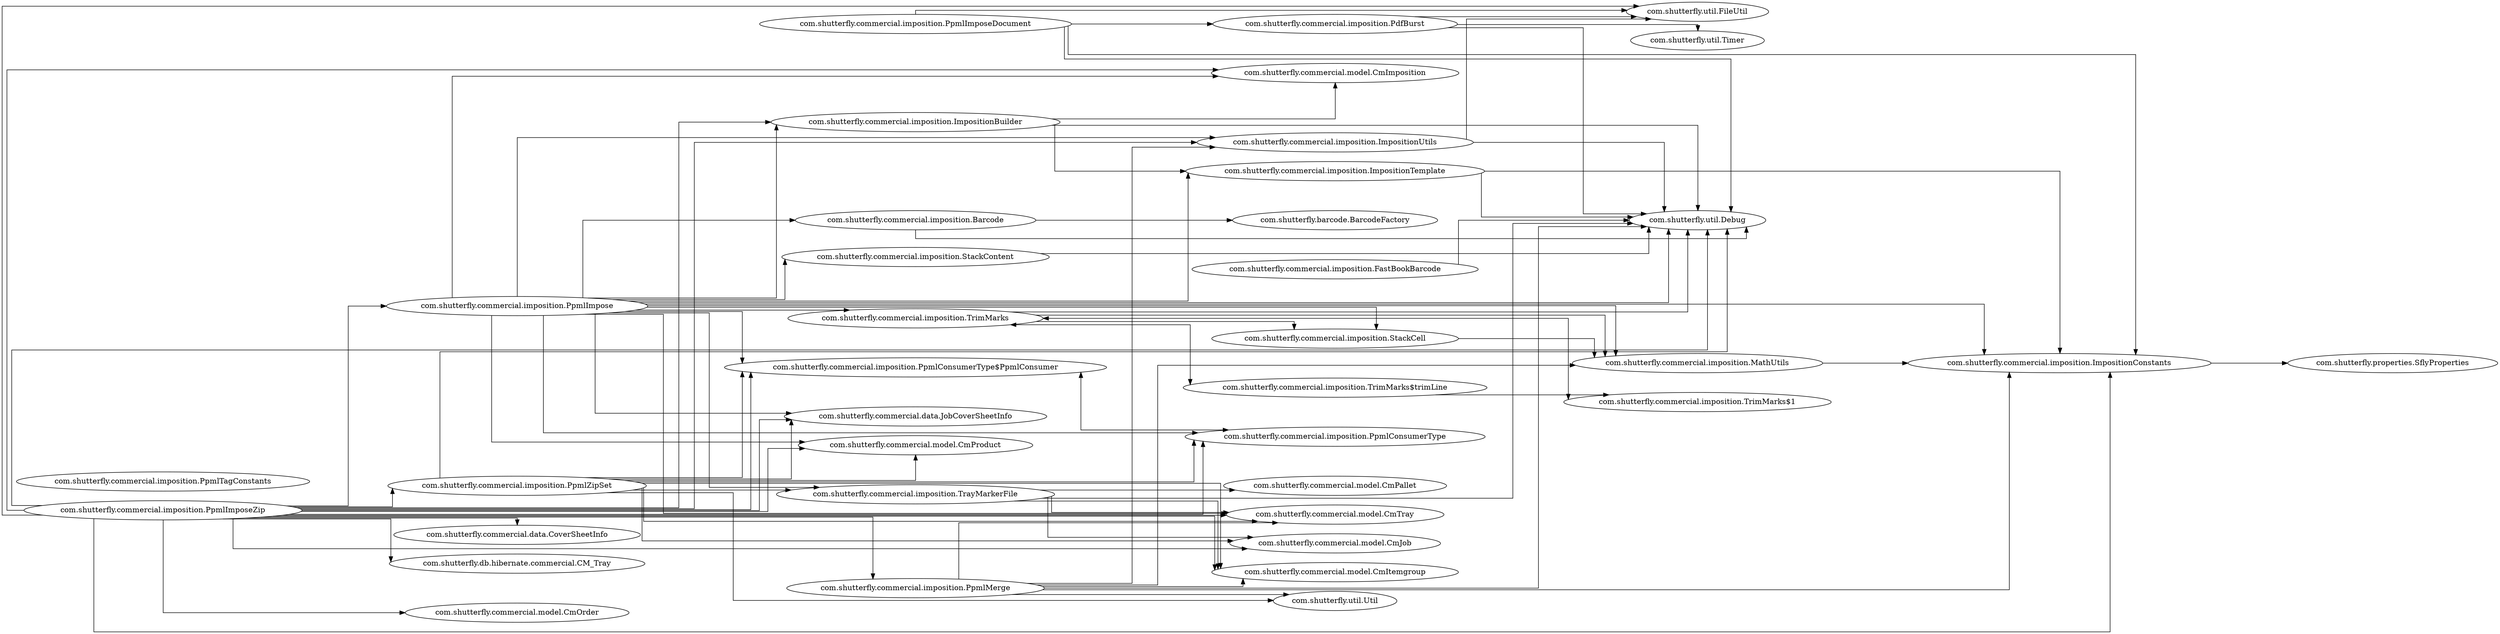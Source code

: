 digraph dependencyGraph {
 concentrate=true;
 rankdir="LR"; 
ranksep="2.0";
"com.shutterfly.commercial.imposition.Barcode"; 
"com.shutterfly.commercial.imposition.Barcode"->"com.shutterfly.util.Debug";
"com.shutterfly.commercial.imposition.Barcode"->"com.shutterfly.barcode.BarcodeFactory";
"com.shutterfly.commercial.imposition.FastBookBarcode"; 
"com.shutterfly.commercial.imposition.FastBookBarcode"->"com.shutterfly.util.Debug";
"com.shutterfly.commercial.imposition.ImpositionBuilder"; 
"com.shutterfly.commercial.imposition.ImpositionBuilder"->"com.shutterfly.commercial.model.CmImposition";
"com.shutterfly.commercial.imposition.ImpositionBuilder"->"com.shutterfly.commercial.imposition.ImpositionTemplate";
"com.shutterfly.commercial.imposition.ImpositionBuilder"->"com.shutterfly.util.Debug";
"com.shutterfly.commercial.imposition.ImpositionConstants"; 
"com.shutterfly.commercial.imposition.ImpositionConstants"->"com.shutterfly.properties.SflyProperties";
"com.shutterfly.commercial.imposition.ImpositionTemplate"; 
"com.shutterfly.commercial.imposition.ImpositionTemplate"->"com.shutterfly.commercial.imposition.ImpositionConstants";
"com.shutterfly.commercial.imposition.ImpositionTemplate"->"com.shutterfly.util.Debug";
"com.shutterfly.commercial.imposition.ImpositionUtils"; 
"com.shutterfly.commercial.imposition.ImpositionUtils"->"com.shutterfly.util.Debug";
"com.shutterfly.commercial.imposition.ImpositionUtils"->"com.shutterfly.util.FileUtil";
"com.shutterfly.commercial.imposition.MathUtils"; 
"com.shutterfly.commercial.imposition.MathUtils"->"com.shutterfly.commercial.imposition.ImpositionConstants";
"com.shutterfly.commercial.imposition.PdfBurst"; 
"com.shutterfly.commercial.imposition.PdfBurst"->"com.shutterfly.util.Timer";
"com.shutterfly.commercial.imposition.PdfBurst"->"com.shutterfly.util.Debug";
"com.shutterfly.commercial.imposition.PdfBurst"->"com.shutterfly.util.FileUtil";
"com.shutterfly.commercial.imposition.PpmlConsumerType$PpmlConsumer"; 
"com.shutterfly.commercial.imposition.PpmlConsumerType$PpmlConsumer"->"com.shutterfly.commercial.imposition.PpmlConsumerType";
"com.shutterfly.commercial.imposition.PpmlConsumerType"; 
"com.shutterfly.commercial.imposition.PpmlConsumerType"->"com.shutterfly.commercial.imposition.PpmlConsumerType$PpmlConsumer";
"com.shutterfly.commercial.imposition.PpmlImpose"; 
"com.shutterfly.commercial.imposition.PpmlImpose"->"com.shutterfly.commercial.imposition.StackCell";
"com.shutterfly.commercial.imposition.PpmlImpose"->"com.shutterfly.commercial.data.JobCoverSheetInfo";
"com.shutterfly.commercial.imposition.PpmlImpose"->"com.shutterfly.commercial.model.CmTray";
"com.shutterfly.commercial.imposition.PpmlImpose"->"com.shutterfly.commercial.imposition.PpmlConsumerType";
"com.shutterfly.commercial.imposition.PpmlImpose"->"com.shutterfly.commercial.model.CmImposition";
"com.shutterfly.commercial.imposition.PpmlImpose"->"com.shutterfly.commercial.imposition.TrimMarks";
"com.shutterfly.commercial.imposition.PpmlImpose"->"com.shutterfly.commercial.imposition.Barcode";
"com.shutterfly.commercial.imposition.PpmlImpose"->"com.shutterfly.commercial.imposition.StackContent";
"com.shutterfly.commercial.imposition.PpmlImpose"->"com.shutterfly.commercial.imposition.TrayMarkerFile";
"com.shutterfly.commercial.imposition.PpmlImpose"->"com.shutterfly.commercial.model.CmProduct";
"com.shutterfly.commercial.imposition.PpmlImpose"->"com.shutterfly.commercial.imposition.ImpositionTemplate";
"com.shutterfly.commercial.imposition.PpmlImpose"->"com.shutterfly.commercial.imposition.ImpositionBuilder";
"com.shutterfly.commercial.imposition.PpmlImpose"->"com.shutterfly.commercial.imposition.PpmlConsumerType$PpmlConsumer";
"com.shutterfly.commercial.imposition.PpmlImpose"->"com.shutterfly.util.Debug";
"com.shutterfly.commercial.imposition.PpmlImpose"->"com.shutterfly.commercial.imposition.ImpositionUtils";
"com.shutterfly.commercial.imposition.PpmlImpose"->"com.shutterfly.commercial.imposition.MathUtils";
"com.shutterfly.commercial.imposition.PpmlImpose"->"com.shutterfly.commercial.imposition.ImpositionConstants";
"com.shutterfly.commercial.imposition.PpmlImposeDocument"; 
"com.shutterfly.commercial.imposition.PpmlImposeDocument"->"com.shutterfly.commercial.imposition.PdfBurst";
"com.shutterfly.commercial.imposition.PpmlImposeDocument"->"com.shutterfly.util.Debug";
"com.shutterfly.commercial.imposition.PpmlImposeDocument"->"com.shutterfly.util.FileUtil";
"com.shutterfly.commercial.imposition.PpmlImposeDocument"->"com.shutterfly.commercial.imposition.ImpositionConstants";
"com.shutterfly.commercial.imposition.PpmlImposeZip"; 
"com.shutterfly.commercial.imposition.PpmlImposeZip"->"com.shutterfly.commercial.data.CoverSheetInfo";
"com.shutterfly.commercial.imposition.PpmlImposeZip"->"com.shutterfly.db.hibernate.commercial.CM_Tray";
"com.shutterfly.commercial.imposition.PpmlImposeZip"->"com.shutterfly.commercial.imposition.PpmlZipSet";
"com.shutterfly.commercial.imposition.PpmlImposeZip"->"com.shutterfly.commercial.model.CmItemgroup";
"com.shutterfly.commercial.imposition.PpmlImposeZip"->"com.shutterfly.commercial.imposition.PpmlImpose";
"com.shutterfly.commercial.imposition.PpmlImposeZip"->"com.shutterfly.commercial.data.JobCoverSheetInfo";
"com.shutterfly.commercial.imposition.PpmlImposeZip"->"com.shutterfly.commercial.imposition.PpmlMerge";
"com.shutterfly.commercial.imposition.PpmlImposeZip"->"com.shutterfly.commercial.model.CmImposition";
"com.shutterfly.commercial.imposition.PpmlImposeZip"->"com.shutterfly.commercial.model.CmTray";
"com.shutterfly.commercial.imposition.PpmlImposeZip"->"com.shutterfly.commercial.model.CmJob";
"com.shutterfly.commercial.imposition.PpmlImposeZip"->"com.shutterfly.commercial.model.CmProduct";
"com.shutterfly.commercial.imposition.PpmlImposeZip"->"com.shutterfly.commercial.imposition.ImpositionBuilder";
"com.shutterfly.commercial.imposition.PpmlImposeZip"->"com.shutterfly.commercial.imposition.PpmlConsumerType";
"com.shutterfly.commercial.imposition.PpmlImposeZip"->"com.shutterfly.util.Debug";
"com.shutterfly.commercial.imposition.PpmlImposeZip"->"com.shutterfly.commercial.model.CmOrder";
"com.shutterfly.commercial.imposition.PpmlImposeZip"->"com.shutterfly.util.FileUtil";
"com.shutterfly.commercial.imposition.PpmlImposeZip"->"com.shutterfly.commercial.imposition.ImpositionConstants";
"com.shutterfly.commercial.imposition.PpmlImposeZip"->"com.shutterfly.commercial.imposition.ImpositionUtils";
"com.shutterfly.commercial.imposition.PpmlImposeZip"->"com.shutterfly.commercial.imposition.PpmlConsumerType$PpmlConsumer";
"com.shutterfly.commercial.imposition.PpmlMerge"; 
"com.shutterfly.commercial.imposition.PpmlMerge"->"com.shutterfly.commercial.model.CmTray";
"com.shutterfly.commercial.imposition.PpmlMerge"->"com.shutterfly.commercial.model.CmItemgroup";
"com.shutterfly.commercial.imposition.PpmlMerge"->"com.shutterfly.util.Debug";
"com.shutterfly.commercial.imposition.PpmlMerge"->"com.shutterfly.util.Util";
"com.shutterfly.commercial.imposition.PpmlMerge"->"com.shutterfly.commercial.imposition.ImpositionConstants";
"com.shutterfly.commercial.imposition.PpmlMerge"->"com.shutterfly.commercial.imposition.MathUtils";
"com.shutterfly.commercial.imposition.PpmlMerge"->"com.shutterfly.commercial.imposition.ImpositionUtils";
"com.shutterfly.commercial.imposition.PpmlTagConstants"; 
"com.shutterfly.commercial.imposition.PpmlZipSet"; 
"com.shutterfly.commercial.imposition.PpmlZipSet"->"com.shutterfly.commercial.data.JobCoverSheetInfo";
"com.shutterfly.commercial.imposition.PpmlZipSet"->"com.shutterfly.commercial.model.CmItemgroup";
"com.shutterfly.commercial.imposition.PpmlZipSet"->"com.shutterfly.commercial.imposition.PpmlConsumerType";
"com.shutterfly.commercial.imposition.PpmlZipSet"->"com.shutterfly.commercial.imposition.PpmlConsumerType$PpmlConsumer";
"com.shutterfly.commercial.imposition.PpmlZipSet"->"com.shutterfly.commercial.model.CmTray";
"com.shutterfly.commercial.imposition.PpmlZipSet"->"com.shutterfly.commercial.imposition.TrayMarkerFile";
"com.shutterfly.commercial.imposition.PpmlZipSet"->"com.shutterfly.commercial.model.CmProduct";
"com.shutterfly.commercial.imposition.PpmlZipSet"->"com.shutterfly.commercial.model.CmJob";
"com.shutterfly.commercial.imposition.PpmlZipSet"->"com.shutterfly.util.Debug";
"com.shutterfly.commercial.imposition.PpmlZipSet"->"com.shutterfly.util.Util";
"com.shutterfly.commercial.imposition.StackCell"; 
"com.shutterfly.commercial.imposition.StackCell"->"com.shutterfly.commercial.imposition.MathUtils";
"com.shutterfly.commercial.imposition.StackContent"; 
"com.shutterfly.commercial.imposition.StackContent"->"com.shutterfly.util.Debug";
"com.shutterfly.commercial.imposition.TrayMarkerFile"; 
"com.shutterfly.commercial.imposition.TrayMarkerFile"->"com.shutterfly.commercial.model.CmTray";
"com.shutterfly.commercial.imposition.TrayMarkerFile"->"com.shutterfly.commercial.model.CmItemgroup";
"com.shutterfly.commercial.imposition.TrayMarkerFile"->"com.shutterfly.commercial.model.CmPallet";
"com.shutterfly.commercial.imposition.TrayMarkerFile"->"com.shutterfly.commercial.model.CmJob";
"com.shutterfly.commercial.imposition.TrayMarkerFile"->"com.shutterfly.util.Debug";
"com.shutterfly.commercial.imposition.TrimMarks$1"; 
"com.shutterfly.commercial.imposition.TrimMarks$1"->"com.shutterfly.commercial.imposition.TrimMarks";
"com.shutterfly.commercial.imposition.TrimMarks$trimLine"; 
"com.shutterfly.commercial.imposition.TrimMarks$trimLine"->"com.shutterfly.commercial.imposition.TrimMarks";
"com.shutterfly.commercial.imposition.TrimMarks$trimLine"->"com.shutterfly.commercial.imposition.TrimMarks$1";
"com.shutterfly.commercial.imposition.TrimMarks"; 
"com.shutterfly.commercial.imposition.TrimMarks"->"com.shutterfly.commercial.imposition.TrimMarks$trimLine";
"com.shutterfly.commercial.imposition.TrimMarks"->"com.shutterfly.commercial.imposition.StackCell";
"com.shutterfly.commercial.imposition.TrimMarks"->"com.shutterfly.commercial.imposition.TrimMarks$1";
"com.shutterfly.commercial.imposition.TrimMarks"->"com.shutterfly.commercial.imposition.MathUtils";
"com.shutterfly.commercial.imposition.TrimMarks"->"com.shutterfly.util.Debug";
splines="ortho";
}